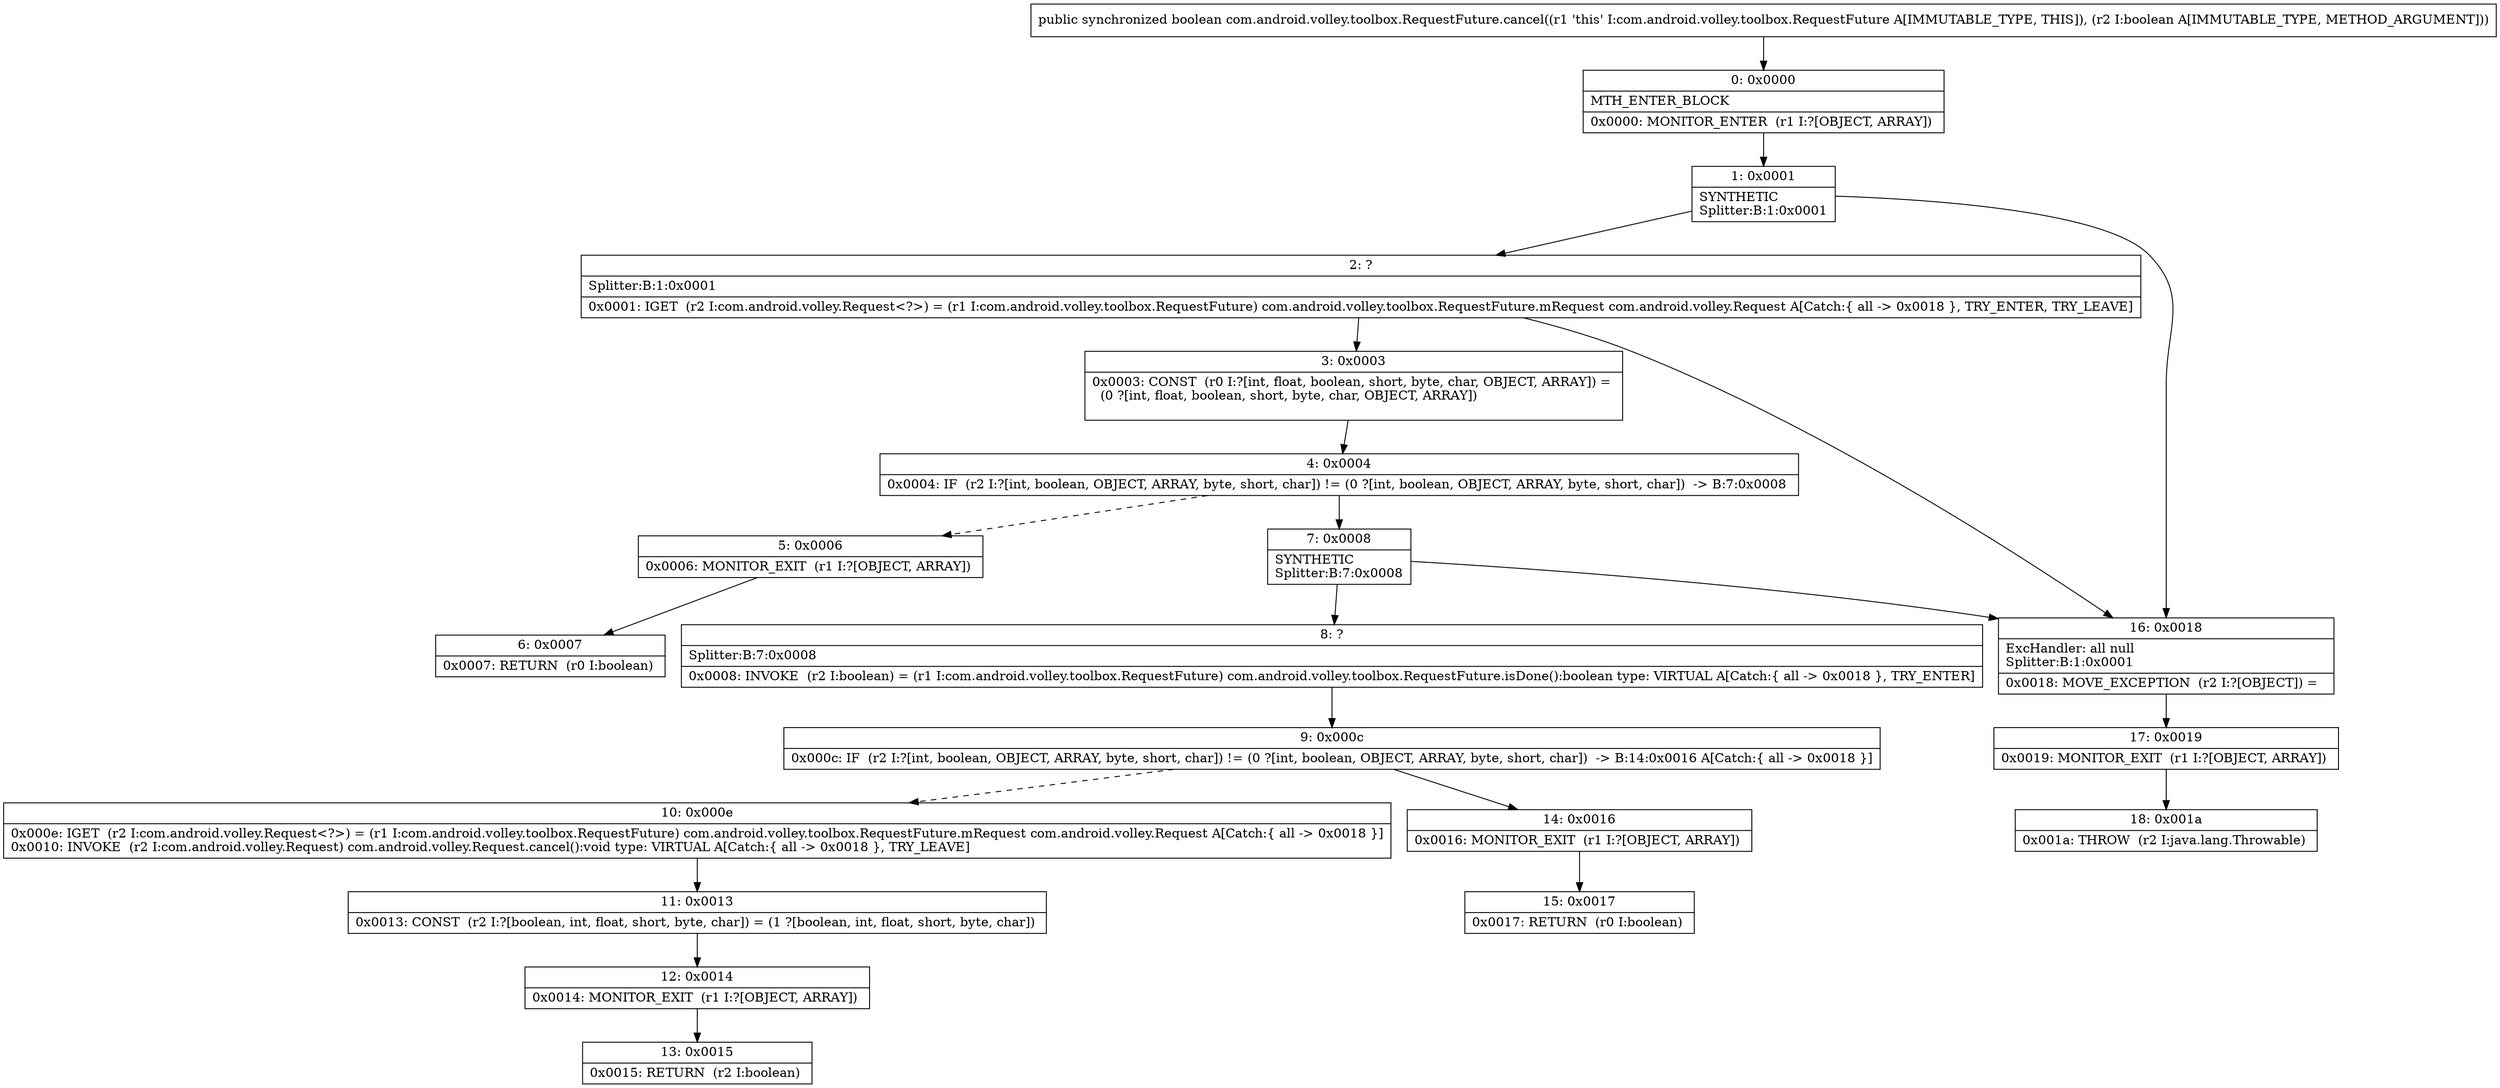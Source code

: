 digraph "CFG forcom.android.volley.toolbox.RequestFuture.cancel(Z)Z" {
Node_0 [shape=record,label="{0\:\ 0x0000|MTH_ENTER_BLOCK\l|0x0000: MONITOR_ENTER  (r1 I:?[OBJECT, ARRAY]) \l}"];
Node_1 [shape=record,label="{1\:\ 0x0001|SYNTHETIC\lSplitter:B:1:0x0001\l}"];
Node_2 [shape=record,label="{2\:\ ?|Splitter:B:1:0x0001\l|0x0001: IGET  (r2 I:com.android.volley.Request\<?\>) = (r1 I:com.android.volley.toolbox.RequestFuture) com.android.volley.toolbox.RequestFuture.mRequest com.android.volley.Request A[Catch:\{ all \-\> 0x0018 \}, TRY_ENTER, TRY_LEAVE]\l}"];
Node_3 [shape=record,label="{3\:\ 0x0003|0x0003: CONST  (r0 I:?[int, float, boolean, short, byte, char, OBJECT, ARRAY]) = \l  (0 ?[int, float, boolean, short, byte, char, OBJECT, ARRAY])\l \l}"];
Node_4 [shape=record,label="{4\:\ 0x0004|0x0004: IF  (r2 I:?[int, boolean, OBJECT, ARRAY, byte, short, char]) != (0 ?[int, boolean, OBJECT, ARRAY, byte, short, char])  \-\> B:7:0x0008 \l}"];
Node_5 [shape=record,label="{5\:\ 0x0006|0x0006: MONITOR_EXIT  (r1 I:?[OBJECT, ARRAY]) \l}"];
Node_6 [shape=record,label="{6\:\ 0x0007|0x0007: RETURN  (r0 I:boolean) \l}"];
Node_7 [shape=record,label="{7\:\ 0x0008|SYNTHETIC\lSplitter:B:7:0x0008\l}"];
Node_8 [shape=record,label="{8\:\ ?|Splitter:B:7:0x0008\l|0x0008: INVOKE  (r2 I:boolean) = (r1 I:com.android.volley.toolbox.RequestFuture) com.android.volley.toolbox.RequestFuture.isDone():boolean type: VIRTUAL A[Catch:\{ all \-\> 0x0018 \}, TRY_ENTER]\l}"];
Node_9 [shape=record,label="{9\:\ 0x000c|0x000c: IF  (r2 I:?[int, boolean, OBJECT, ARRAY, byte, short, char]) != (0 ?[int, boolean, OBJECT, ARRAY, byte, short, char])  \-\> B:14:0x0016 A[Catch:\{ all \-\> 0x0018 \}]\l}"];
Node_10 [shape=record,label="{10\:\ 0x000e|0x000e: IGET  (r2 I:com.android.volley.Request\<?\>) = (r1 I:com.android.volley.toolbox.RequestFuture) com.android.volley.toolbox.RequestFuture.mRequest com.android.volley.Request A[Catch:\{ all \-\> 0x0018 \}]\l0x0010: INVOKE  (r2 I:com.android.volley.Request) com.android.volley.Request.cancel():void type: VIRTUAL A[Catch:\{ all \-\> 0x0018 \}, TRY_LEAVE]\l}"];
Node_11 [shape=record,label="{11\:\ 0x0013|0x0013: CONST  (r2 I:?[boolean, int, float, short, byte, char]) = (1 ?[boolean, int, float, short, byte, char]) \l}"];
Node_12 [shape=record,label="{12\:\ 0x0014|0x0014: MONITOR_EXIT  (r1 I:?[OBJECT, ARRAY]) \l}"];
Node_13 [shape=record,label="{13\:\ 0x0015|0x0015: RETURN  (r2 I:boolean) \l}"];
Node_14 [shape=record,label="{14\:\ 0x0016|0x0016: MONITOR_EXIT  (r1 I:?[OBJECT, ARRAY]) \l}"];
Node_15 [shape=record,label="{15\:\ 0x0017|0x0017: RETURN  (r0 I:boolean) \l}"];
Node_16 [shape=record,label="{16\:\ 0x0018|ExcHandler: all null\lSplitter:B:1:0x0001\l|0x0018: MOVE_EXCEPTION  (r2 I:?[OBJECT]) =  \l}"];
Node_17 [shape=record,label="{17\:\ 0x0019|0x0019: MONITOR_EXIT  (r1 I:?[OBJECT, ARRAY]) \l}"];
Node_18 [shape=record,label="{18\:\ 0x001a|0x001a: THROW  (r2 I:java.lang.Throwable) \l}"];
MethodNode[shape=record,label="{public synchronized boolean com.android.volley.toolbox.RequestFuture.cancel((r1 'this' I:com.android.volley.toolbox.RequestFuture A[IMMUTABLE_TYPE, THIS]), (r2 I:boolean A[IMMUTABLE_TYPE, METHOD_ARGUMENT])) }"];
MethodNode -> Node_0;
Node_0 -> Node_1;
Node_1 -> Node_2;
Node_1 -> Node_16;
Node_2 -> Node_3;
Node_2 -> Node_16;
Node_3 -> Node_4;
Node_4 -> Node_5[style=dashed];
Node_4 -> Node_7;
Node_5 -> Node_6;
Node_7 -> Node_8;
Node_7 -> Node_16;
Node_8 -> Node_9;
Node_9 -> Node_10[style=dashed];
Node_9 -> Node_14;
Node_10 -> Node_11;
Node_11 -> Node_12;
Node_12 -> Node_13;
Node_14 -> Node_15;
Node_16 -> Node_17;
Node_17 -> Node_18;
}

